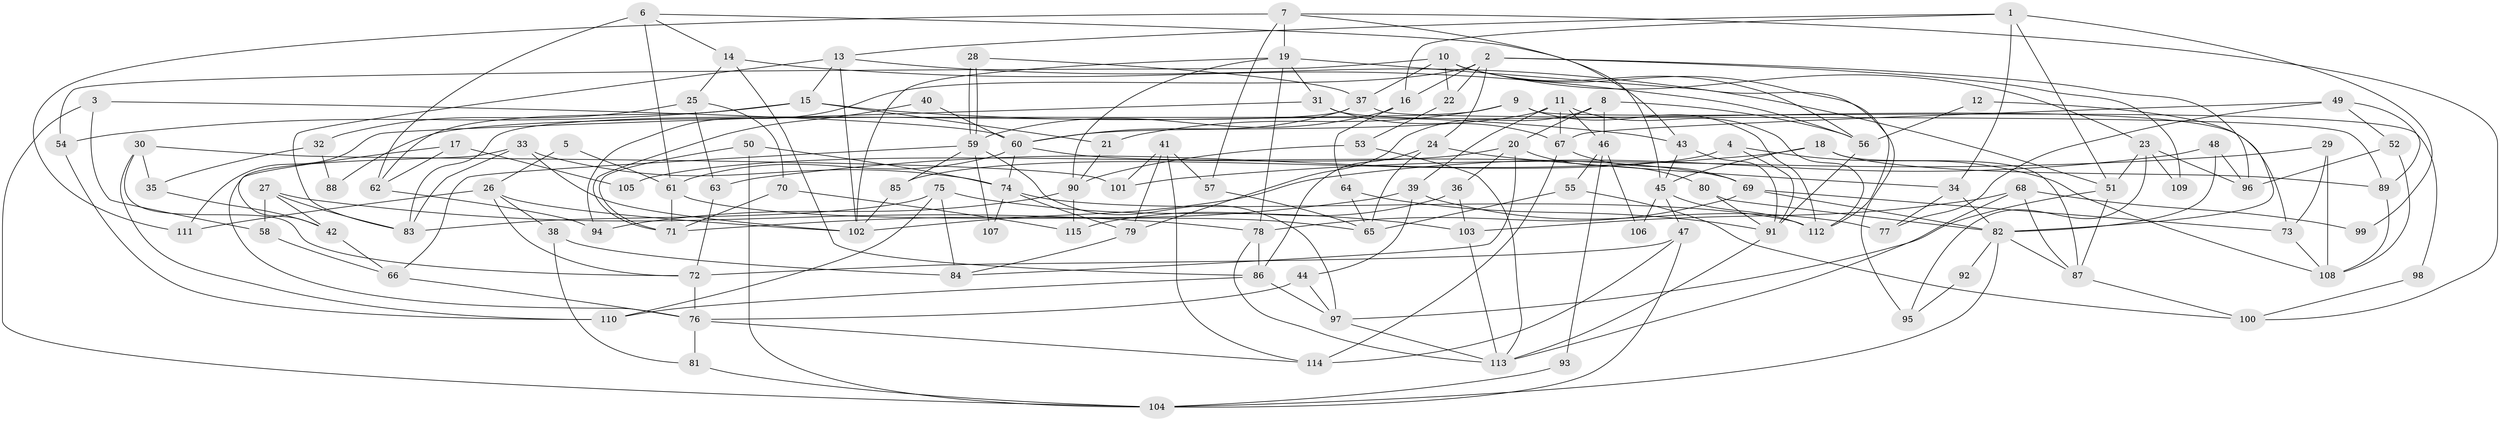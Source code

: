 // coarse degree distribution, {7: 0.09210526315789473, 3: 0.17105263157894737, 4: 0.21052631578947367, 2: 0.13157894736842105, 5: 0.13157894736842105, 6: 0.11842105263157894, 9: 0.06578947368421052, 8: 0.06578947368421052, 11: 0.013157894736842105}
// Generated by graph-tools (version 1.1) at 2025/42/03/06/25 10:42:01]
// undirected, 115 vertices, 230 edges
graph export_dot {
graph [start="1"]
  node [color=gray90,style=filled];
  1;
  2;
  3;
  4;
  5;
  6;
  7;
  8;
  9;
  10;
  11;
  12;
  13;
  14;
  15;
  16;
  17;
  18;
  19;
  20;
  21;
  22;
  23;
  24;
  25;
  26;
  27;
  28;
  29;
  30;
  31;
  32;
  33;
  34;
  35;
  36;
  37;
  38;
  39;
  40;
  41;
  42;
  43;
  44;
  45;
  46;
  47;
  48;
  49;
  50;
  51;
  52;
  53;
  54;
  55;
  56;
  57;
  58;
  59;
  60;
  61;
  62;
  63;
  64;
  65;
  66;
  67;
  68;
  69;
  70;
  71;
  72;
  73;
  74;
  75;
  76;
  77;
  78;
  79;
  80;
  81;
  82;
  83;
  84;
  85;
  86;
  87;
  88;
  89;
  90;
  91;
  92;
  93;
  94;
  95;
  96;
  97;
  98;
  99;
  100;
  101;
  102;
  103;
  104;
  105;
  106;
  107;
  108;
  109;
  110;
  111;
  112;
  113;
  114;
  115;
  1 -- 16;
  1 -- 51;
  1 -- 13;
  1 -- 34;
  1 -- 99;
  2 -- 96;
  2 -- 24;
  2 -- 16;
  2 -- 22;
  2 -- 94;
  2 -- 109;
  3 -- 104;
  3 -- 58;
  3 -- 60;
  4 -- 91;
  4 -- 85;
  4 -- 108;
  5 -- 26;
  5 -- 61;
  6 -- 43;
  6 -- 61;
  6 -- 14;
  6 -- 62;
  7 -- 45;
  7 -- 100;
  7 -- 19;
  7 -- 57;
  7 -- 111;
  8 -- 56;
  8 -- 20;
  8 -- 46;
  8 -- 79;
  9 -- 112;
  9 -- 21;
  9 -- 88;
  9 -- 98;
  10 -- 56;
  10 -- 37;
  10 -- 22;
  10 -- 23;
  10 -- 54;
  10 -- 112;
  11 -- 39;
  11 -- 112;
  11 -- 46;
  11 -- 60;
  11 -- 67;
  12 -- 56;
  12 -- 82;
  13 -- 83;
  13 -- 15;
  13 -- 51;
  13 -- 102;
  14 -- 86;
  14 -- 25;
  14 -- 56;
  15 -- 62;
  15 -- 21;
  15 -- 43;
  15 -- 54;
  16 -- 59;
  16 -- 64;
  17 -- 62;
  17 -- 42;
  17 -- 105;
  18 -- 89;
  18 -- 63;
  18 -- 45;
  18 -- 87;
  19 -- 102;
  19 -- 31;
  19 -- 78;
  19 -- 90;
  19 -- 95;
  20 -- 84;
  20 -- 80;
  20 -- 36;
  20 -- 105;
  21 -- 90;
  22 -- 53;
  23 -- 51;
  23 -- 95;
  23 -- 96;
  23 -- 109;
  24 -- 65;
  24 -- 34;
  24 -- 86;
  25 -- 70;
  25 -- 32;
  25 -- 63;
  26 -- 72;
  26 -- 111;
  26 -- 38;
  26 -- 102;
  27 -- 78;
  27 -- 83;
  27 -- 42;
  27 -- 58;
  28 -- 59;
  28 -- 59;
  28 -- 37;
  29 -- 108;
  29 -- 73;
  29 -- 101;
  30 -- 72;
  30 -- 110;
  30 -- 35;
  30 -- 101;
  31 -- 73;
  31 -- 67;
  31 -- 111;
  32 -- 35;
  32 -- 88;
  33 -- 74;
  33 -- 102;
  33 -- 76;
  33 -- 83;
  34 -- 82;
  34 -- 77;
  35 -- 42;
  36 -- 103;
  36 -- 115;
  37 -- 83;
  37 -- 60;
  37 -- 89;
  38 -- 81;
  38 -- 84;
  39 -- 44;
  39 -- 77;
  39 -- 71;
  40 -- 71;
  40 -- 60;
  41 -- 79;
  41 -- 101;
  41 -- 57;
  41 -- 114;
  42 -- 66;
  43 -- 45;
  43 -- 91;
  44 -- 76;
  44 -- 97;
  45 -- 112;
  45 -- 47;
  45 -- 106;
  46 -- 55;
  46 -- 93;
  46 -- 106;
  47 -- 114;
  47 -- 72;
  47 -- 104;
  48 -- 102;
  48 -- 82;
  48 -- 96;
  49 -- 67;
  49 -- 89;
  49 -- 52;
  49 -- 77;
  50 -- 104;
  50 -- 71;
  50 -- 74;
  51 -- 97;
  51 -- 87;
  52 -- 96;
  52 -- 108;
  53 -- 113;
  53 -- 90;
  54 -- 110;
  55 -- 65;
  55 -- 100;
  56 -- 91;
  57 -- 65;
  58 -- 66;
  59 -- 97;
  59 -- 66;
  59 -- 85;
  59 -- 107;
  60 -- 61;
  60 -- 69;
  60 -- 74;
  61 -- 65;
  61 -- 71;
  62 -- 94;
  63 -- 72;
  64 -- 91;
  64 -- 65;
  66 -- 76;
  67 -- 69;
  67 -- 114;
  68 -- 103;
  68 -- 87;
  68 -- 99;
  68 -- 113;
  69 -- 73;
  69 -- 78;
  69 -- 82;
  70 -- 71;
  70 -- 115;
  72 -- 76;
  73 -- 108;
  74 -- 79;
  74 -- 107;
  74 -- 112;
  75 -- 84;
  75 -- 110;
  75 -- 83;
  75 -- 103;
  76 -- 114;
  76 -- 81;
  78 -- 86;
  78 -- 113;
  79 -- 84;
  80 -- 82;
  80 -- 91;
  81 -- 104;
  82 -- 87;
  82 -- 92;
  82 -- 104;
  85 -- 102;
  86 -- 97;
  86 -- 110;
  87 -- 100;
  89 -- 108;
  90 -- 94;
  90 -- 115;
  91 -- 113;
  92 -- 95;
  93 -- 104;
  97 -- 113;
  98 -- 100;
  103 -- 113;
}
